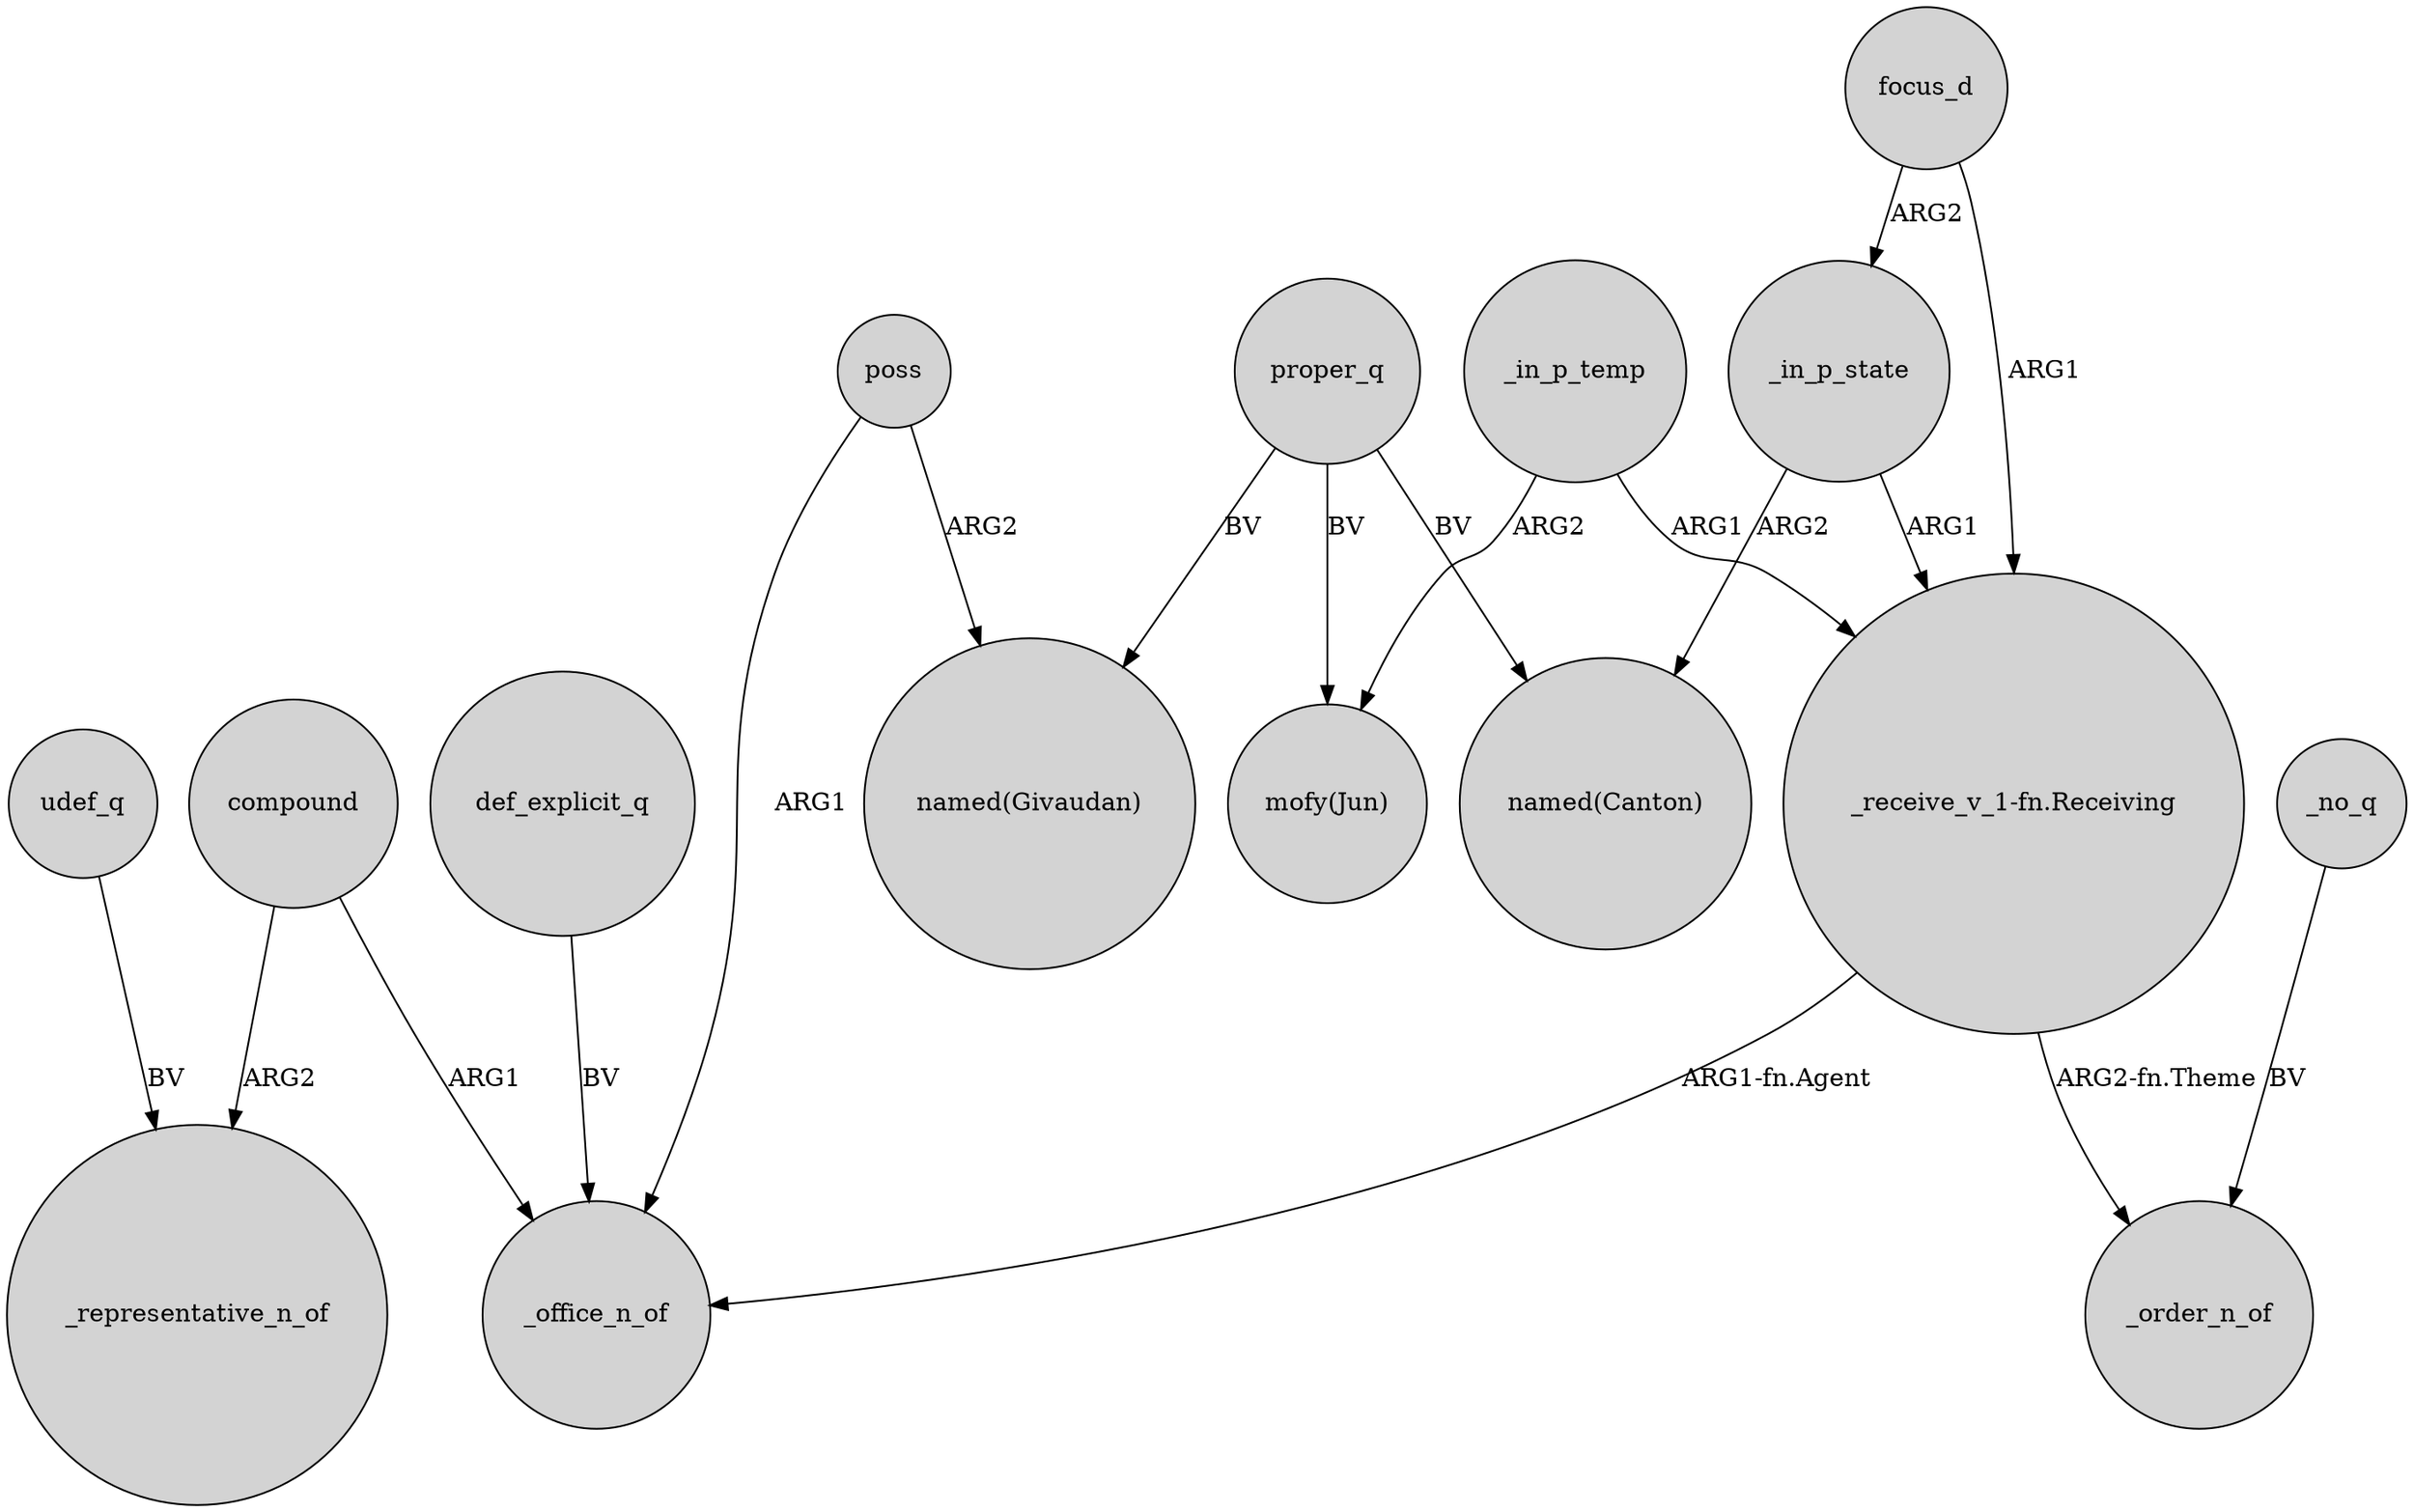 digraph {
	node [shape=circle style=filled]
	_in_p_state -> "_receive_v_1-fn.Receiving" [label=ARG1]
	_in_p_state -> "named(Canton)" [label=ARG2]
	"_receive_v_1-fn.Receiving" -> _office_n_of [label="ARG1-fn.Agent"]
	_no_q -> _order_n_of [label=BV]
	proper_q -> "mofy(Jun)" [label=BV]
	compound -> _office_n_of [label=ARG1]
	focus_d -> "_receive_v_1-fn.Receiving" [label=ARG1]
	proper_q -> "named(Canton)" [label=BV]
	proper_q -> "named(Givaudan)" [label=BV]
	udef_q -> _representative_n_of [label=BV]
	compound -> _representative_n_of [label=ARG2]
	_in_p_temp -> "mofy(Jun)" [label=ARG2]
	_in_p_temp -> "_receive_v_1-fn.Receiving" [label=ARG1]
	poss -> _office_n_of [label=ARG1]
	"_receive_v_1-fn.Receiving" -> _order_n_of [label="ARG2-fn.Theme"]
	def_explicit_q -> _office_n_of [label=BV]
	poss -> "named(Givaudan)" [label=ARG2]
	focus_d -> _in_p_state [label=ARG2]
}
